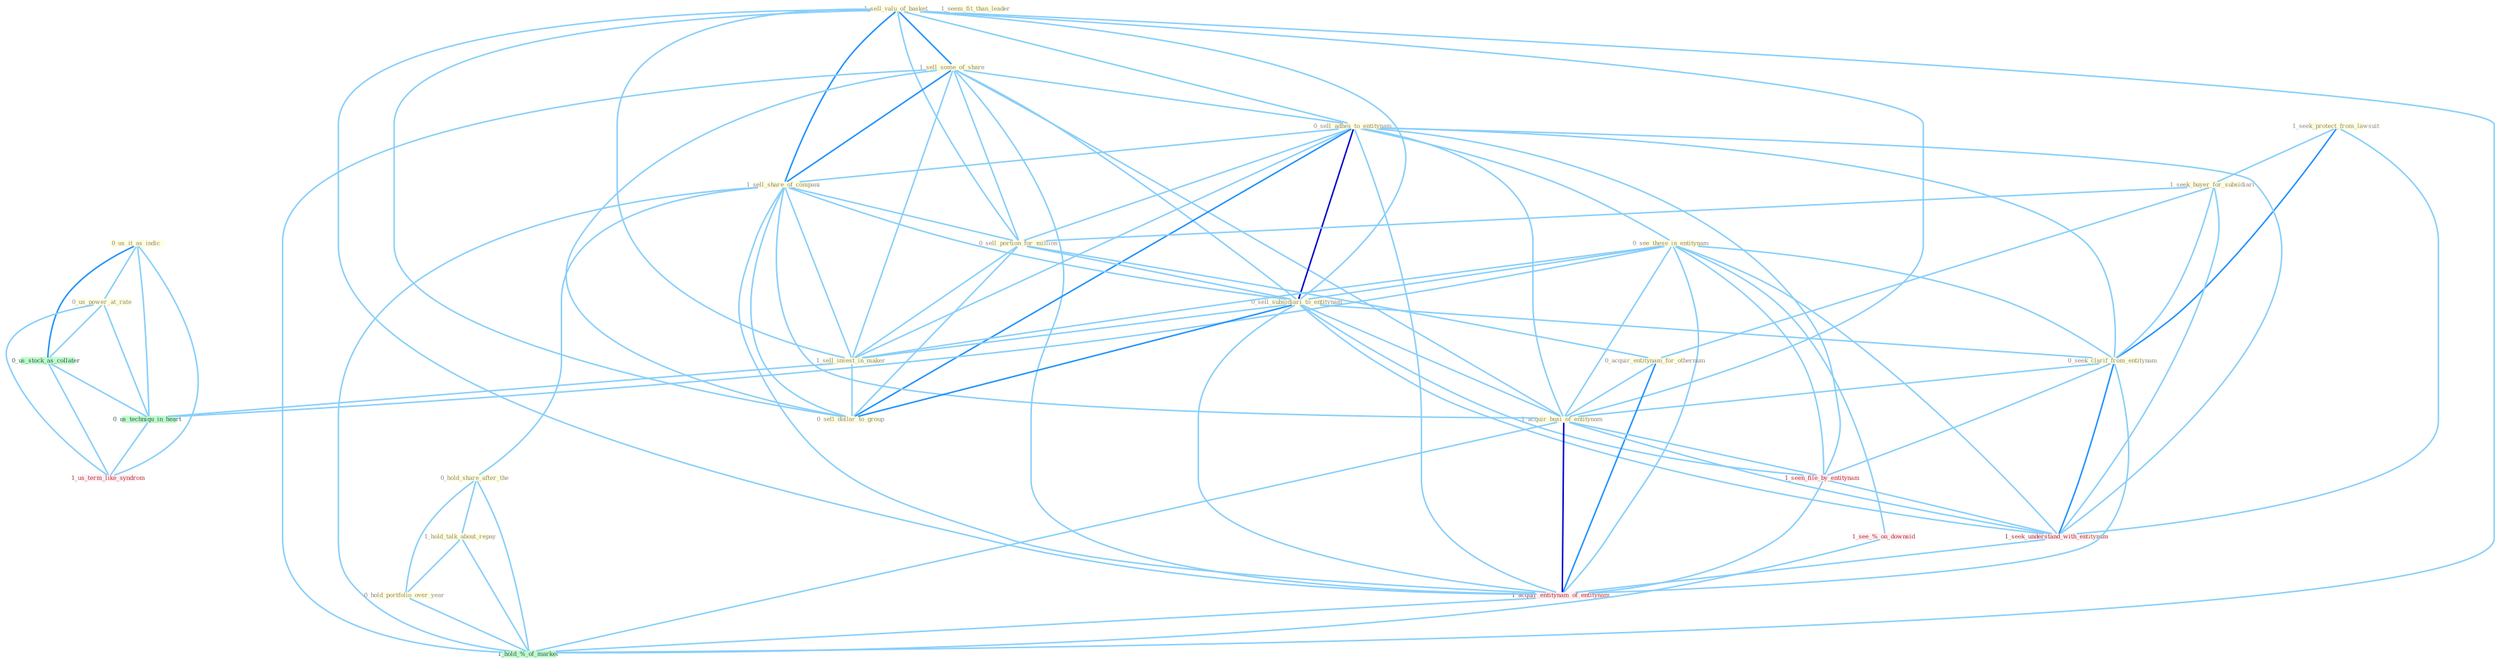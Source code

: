 Graph G{ 
    node
    [shape=polygon,style=filled,width=.5,height=.06,color="#BDFCC9",fixedsize=true,fontsize=4,
    fontcolor="#2f4f4f"];
    {node
    [color="#ffffe0", fontcolor="#8b7d6b"] "0_us_it_as_indic " "1_sell_valu_of_basket " "1_seek_protect_from_lawsuit " "1_sell_some_of_share " "0_sell_adhes_to_entitynam " "1_sell_share_of_compani " "0_hold_share_after_the " "0_us_power_at_rate " "1_seem_fit_than_leader " "1_hold_talk_about_repay " "0_see_these_in_entitynam " "1_seek_buyer_for_subsidiari " "0_sell_portion_for_million " "0_sell_subsidiari_to_entitynam " "1_sell_invest_in_maker " "0_seek_clarif_from_entitynam " "0_hold_portfolio_over_year " "0_acquir_entitynam_for_othernum " "0_sell_dollar_to_group " "1_acquir_busi_of_entitynam "}
{node [color="#fff0f5", fontcolor="#b22222"] "1_seen_file_by_entitynam " "1_seek_understand_with_entitynam " "1_acquir_entitynam_of_entitynam " "1_see_%_on_downsid " "1_us_term_like_syndrom "}
edge [color="#B0E2FF"];

	"0_us_it_as_indic " -- "0_us_power_at_rate " [w="1", color="#87cefa" ];
	"0_us_it_as_indic " -- "0_us_stock_as_collater " [w="2", color="#1e90ff" , len=0.8];
	"0_us_it_as_indic " -- "0_us_techniqu_in_heart " [w="1", color="#87cefa" ];
	"0_us_it_as_indic " -- "1_us_term_like_syndrom " [w="1", color="#87cefa" ];
	"1_sell_valu_of_basket " -- "1_sell_some_of_share " [w="2", color="#1e90ff" , len=0.8];
	"1_sell_valu_of_basket " -- "0_sell_adhes_to_entitynam " [w="1", color="#87cefa" ];
	"1_sell_valu_of_basket " -- "1_sell_share_of_compani " [w="2", color="#1e90ff" , len=0.8];
	"1_sell_valu_of_basket " -- "0_sell_portion_for_million " [w="1", color="#87cefa" ];
	"1_sell_valu_of_basket " -- "0_sell_subsidiari_to_entitynam " [w="1", color="#87cefa" ];
	"1_sell_valu_of_basket " -- "1_sell_invest_in_maker " [w="1", color="#87cefa" ];
	"1_sell_valu_of_basket " -- "0_sell_dollar_to_group " [w="1", color="#87cefa" ];
	"1_sell_valu_of_basket " -- "1_acquir_busi_of_entitynam " [w="1", color="#87cefa" ];
	"1_sell_valu_of_basket " -- "1_acquir_entitynam_of_entitynam " [w="1", color="#87cefa" ];
	"1_sell_valu_of_basket " -- "1_hold_%_of_market " [w="1", color="#87cefa" ];
	"1_seek_protect_from_lawsuit " -- "1_seek_buyer_for_subsidiari " [w="1", color="#87cefa" ];
	"1_seek_protect_from_lawsuit " -- "0_seek_clarif_from_entitynam " [w="2", color="#1e90ff" , len=0.8];
	"1_seek_protect_from_lawsuit " -- "1_seek_understand_with_entitynam " [w="1", color="#87cefa" ];
	"1_sell_some_of_share " -- "0_sell_adhes_to_entitynam " [w="1", color="#87cefa" ];
	"1_sell_some_of_share " -- "1_sell_share_of_compani " [w="2", color="#1e90ff" , len=0.8];
	"1_sell_some_of_share " -- "0_sell_portion_for_million " [w="1", color="#87cefa" ];
	"1_sell_some_of_share " -- "0_sell_subsidiari_to_entitynam " [w="1", color="#87cefa" ];
	"1_sell_some_of_share " -- "1_sell_invest_in_maker " [w="1", color="#87cefa" ];
	"1_sell_some_of_share " -- "0_sell_dollar_to_group " [w="1", color="#87cefa" ];
	"1_sell_some_of_share " -- "1_acquir_busi_of_entitynam " [w="1", color="#87cefa" ];
	"1_sell_some_of_share " -- "1_acquir_entitynam_of_entitynam " [w="1", color="#87cefa" ];
	"1_sell_some_of_share " -- "1_hold_%_of_market " [w="1", color="#87cefa" ];
	"0_sell_adhes_to_entitynam " -- "1_sell_share_of_compani " [w="1", color="#87cefa" ];
	"0_sell_adhes_to_entitynam " -- "0_see_these_in_entitynam " [w="1", color="#87cefa" ];
	"0_sell_adhes_to_entitynam " -- "0_sell_portion_for_million " [w="1", color="#87cefa" ];
	"0_sell_adhes_to_entitynam " -- "0_sell_subsidiari_to_entitynam " [w="3", color="#0000cd" , len=0.6];
	"0_sell_adhes_to_entitynam " -- "1_sell_invest_in_maker " [w="1", color="#87cefa" ];
	"0_sell_adhes_to_entitynam " -- "0_seek_clarif_from_entitynam " [w="1", color="#87cefa" ];
	"0_sell_adhes_to_entitynam " -- "0_sell_dollar_to_group " [w="2", color="#1e90ff" , len=0.8];
	"0_sell_adhes_to_entitynam " -- "1_acquir_busi_of_entitynam " [w="1", color="#87cefa" ];
	"0_sell_adhes_to_entitynam " -- "1_seen_file_by_entitynam " [w="1", color="#87cefa" ];
	"0_sell_adhes_to_entitynam " -- "1_seek_understand_with_entitynam " [w="1", color="#87cefa" ];
	"0_sell_adhes_to_entitynam " -- "1_acquir_entitynam_of_entitynam " [w="1", color="#87cefa" ];
	"1_sell_share_of_compani " -- "0_hold_share_after_the " [w="1", color="#87cefa" ];
	"1_sell_share_of_compani " -- "0_sell_portion_for_million " [w="1", color="#87cefa" ];
	"1_sell_share_of_compani " -- "0_sell_subsidiari_to_entitynam " [w="1", color="#87cefa" ];
	"1_sell_share_of_compani " -- "1_sell_invest_in_maker " [w="1", color="#87cefa" ];
	"1_sell_share_of_compani " -- "0_sell_dollar_to_group " [w="1", color="#87cefa" ];
	"1_sell_share_of_compani " -- "1_acquir_busi_of_entitynam " [w="1", color="#87cefa" ];
	"1_sell_share_of_compani " -- "1_acquir_entitynam_of_entitynam " [w="1", color="#87cefa" ];
	"1_sell_share_of_compani " -- "1_hold_%_of_market " [w="1", color="#87cefa" ];
	"0_hold_share_after_the " -- "1_hold_talk_about_repay " [w="1", color="#87cefa" ];
	"0_hold_share_after_the " -- "0_hold_portfolio_over_year " [w="1", color="#87cefa" ];
	"0_hold_share_after_the " -- "1_hold_%_of_market " [w="1", color="#87cefa" ];
	"0_us_power_at_rate " -- "0_us_stock_as_collater " [w="1", color="#87cefa" ];
	"0_us_power_at_rate " -- "0_us_techniqu_in_heart " [w="1", color="#87cefa" ];
	"0_us_power_at_rate " -- "1_us_term_like_syndrom " [w="1", color="#87cefa" ];
	"1_hold_talk_about_repay " -- "0_hold_portfolio_over_year " [w="1", color="#87cefa" ];
	"1_hold_talk_about_repay " -- "1_hold_%_of_market " [w="1", color="#87cefa" ];
	"0_see_these_in_entitynam " -- "0_sell_subsidiari_to_entitynam " [w="1", color="#87cefa" ];
	"0_see_these_in_entitynam " -- "1_sell_invest_in_maker " [w="1", color="#87cefa" ];
	"0_see_these_in_entitynam " -- "0_seek_clarif_from_entitynam " [w="1", color="#87cefa" ];
	"0_see_these_in_entitynam " -- "1_acquir_busi_of_entitynam " [w="1", color="#87cefa" ];
	"0_see_these_in_entitynam " -- "1_seen_file_by_entitynam " [w="1", color="#87cefa" ];
	"0_see_these_in_entitynam " -- "1_seek_understand_with_entitynam " [w="1", color="#87cefa" ];
	"0_see_these_in_entitynam " -- "1_acquir_entitynam_of_entitynam " [w="1", color="#87cefa" ];
	"0_see_these_in_entitynam " -- "0_us_techniqu_in_heart " [w="1", color="#87cefa" ];
	"0_see_these_in_entitynam " -- "1_see_%_on_downsid " [w="1", color="#87cefa" ];
	"1_seek_buyer_for_subsidiari " -- "0_sell_portion_for_million " [w="1", color="#87cefa" ];
	"1_seek_buyer_for_subsidiari " -- "0_seek_clarif_from_entitynam " [w="1", color="#87cefa" ];
	"1_seek_buyer_for_subsidiari " -- "0_acquir_entitynam_for_othernum " [w="1", color="#87cefa" ];
	"1_seek_buyer_for_subsidiari " -- "1_seek_understand_with_entitynam " [w="1", color="#87cefa" ];
	"0_sell_portion_for_million " -- "0_sell_subsidiari_to_entitynam " [w="1", color="#87cefa" ];
	"0_sell_portion_for_million " -- "1_sell_invest_in_maker " [w="1", color="#87cefa" ];
	"0_sell_portion_for_million " -- "0_acquir_entitynam_for_othernum " [w="1", color="#87cefa" ];
	"0_sell_portion_for_million " -- "0_sell_dollar_to_group " [w="1", color="#87cefa" ];
	"0_sell_subsidiari_to_entitynam " -- "1_sell_invest_in_maker " [w="1", color="#87cefa" ];
	"0_sell_subsidiari_to_entitynam " -- "0_seek_clarif_from_entitynam " [w="1", color="#87cefa" ];
	"0_sell_subsidiari_to_entitynam " -- "0_sell_dollar_to_group " [w="2", color="#1e90ff" , len=0.8];
	"0_sell_subsidiari_to_entitynam " -- "1_acquir_busi_of_entitynam " [w="1", color="#87cefa" ];
	"0_sell_subsidiari_to_entitynam " -- "1_seen_file_by_entitynam " [w="1", color="#87cefa" ];
	"0_sell_subsidiari_to_entitynam " -- "1_seek_understand_with_entitynam " [w="1", color="#87cefa" ];
	"0_sell_subsidiari_to_entitynam " -- "1_acquir_entitynam_of_entitynam " [w="1", color="#87cefa" ];
	"1_sell_invest_in_maker " -- "0_sell_dollar_to_group " [w="1", color="#87cefa" ];
	"1_sell_invest_in_maker " -- "0_us_techniqu_in_heart " [w="1", color="#87cefa" ];
	"0_seek_clarif_from_entitynam " -- "1_acquir_busi_of_entitynam " [w="1", color="#87cefa" ];
	"0_seek_clarif_from_entitynam " -- "1_seen_file_by_entitynam " [w="1", color="#87cefa" ];
	"0_seek_clarif_from_entitynam " -- "1_seek_understand_with_entitynam " [w="2", color="#1e90ff" , len=0.8];
	"0_seek_clarif_from_entitynam " -- "1_acquir_entitynam_of_entitynam " [w="1", color="#87cefa" ];
	"0_hold_portfolio_over_year " -- "1_hold_%_of_market " [w="1", color="#87cefa" ];
	"0_acquir_entitynam_for_othernum " -- "1_acquir_busi_of_entitynam " [w="1", color="#87cefa" ];
	"0_acquir_entitynam_for_othernum " -- "1_acquir_entitynam_of_entitynam " [w="2", color="#1e90ff" , len=0.8];
	"1_acquir_busi_of_entitynam " -- "1_seen_file_by_entitynam " [w="1", color="#87cefa" ];
	"1_acquir_busi_of_entitynam " -- "1_seek_understand_with_entitynam " [w="1", color="#87cefa" ];
	"1_acquir_busi_of_entitynam " -- "1_acquir_entitynam_of_entitynam " [w="3", color="#0000cd" , len=0.6];
	"1_acquir_busi_of_entitynam " -- "1_hold_%_of_market " [w="1", color="#87cefa" ];
	"1_seen_file_by_entitynam " -- "1_seek_understand_with_entitynam " [w="1", color="#87cefa" ];
	"1_seen_file_by_entitynam " -- "1_acquir_entitynam_of_entitynam " [w="1", color="#87cefa" ];
	"0_us_stock_as_collater " -- "0_us_techniqu_in_heart " [w="1", color="#87cefa" ];
	"0_us_stock_as_collater " -- "1_us_term_like_syndrom " [w="1", color="#87cefa" ];
	"1_seek_understand_with_entitynam " -- "1_acquir_entitynam_of_entitynam " [w="1", color="#87cefa" ];
	"1_acquir_entitynam_of_entitynam " -- "1_hold_%_of_market " [w="1", color="#87cefa" ];
	"0_us_techniqu_in_heart " -- "1_us_term_like_syndrom " [w="1", color="#87cefa" ];
	"1_see_%_on_downsid " -- "1_hold_%_of_market " [w="1", color="#87cefa" ];
}